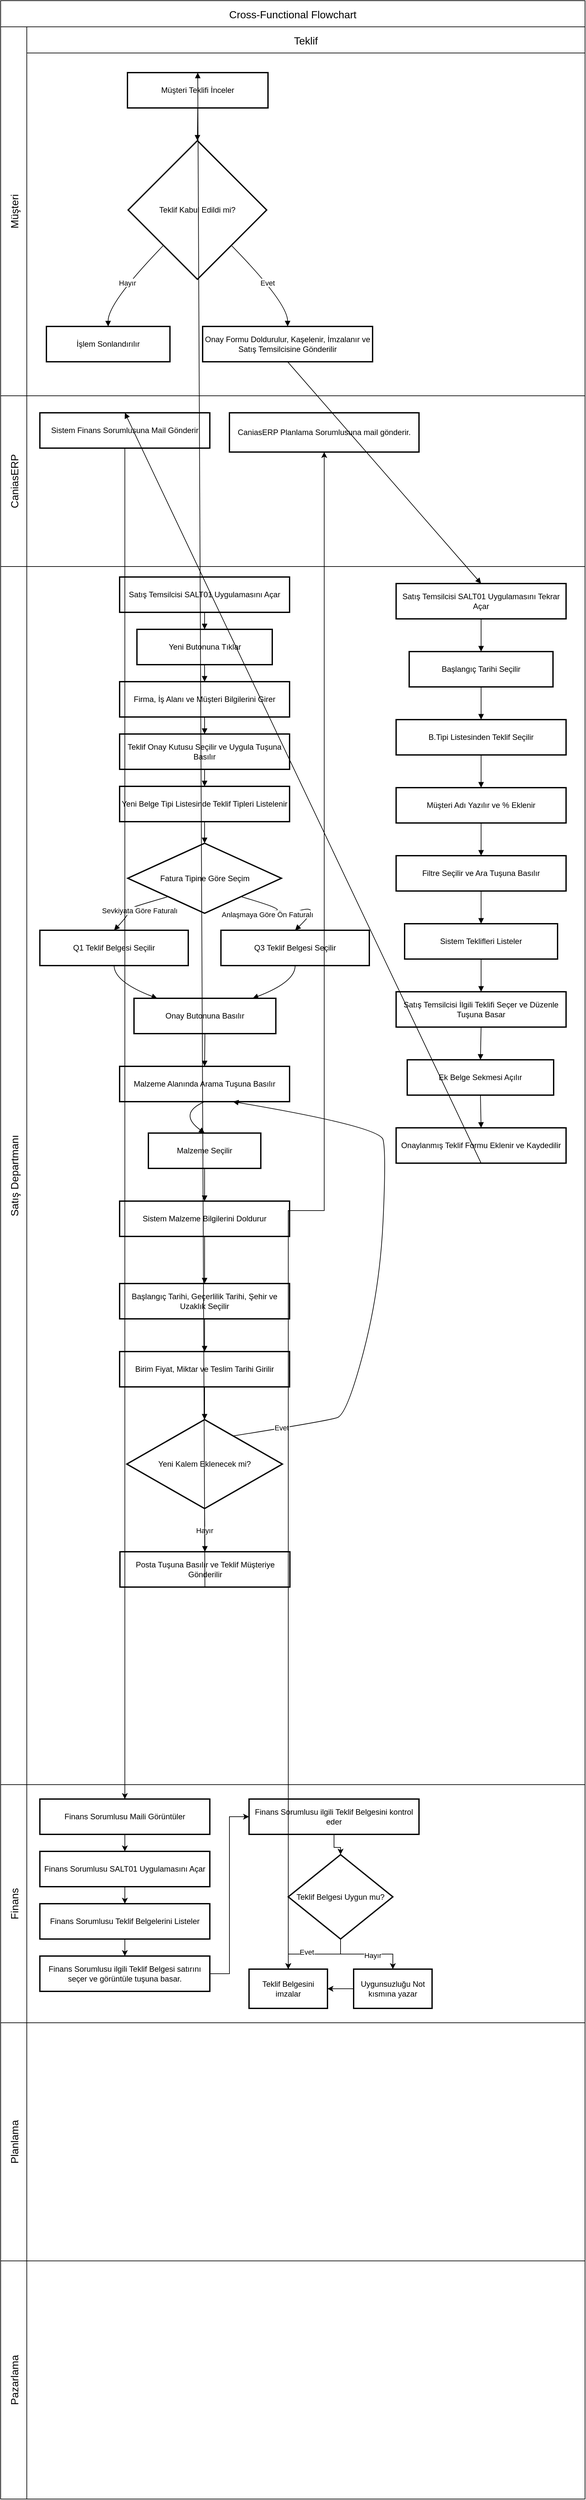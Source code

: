 <mxfile version="26.1.1">
  <diagram id="kgpKYQtTHZ0yAKxKKP6v" name="Page-1">
    <mxGraphModel dx="2466" dy="1946" grid="1" gridSize="10" guides="1" tooltips="1" connect="1" arrows="1" fold="1" page="1" pageScale="1" pageWidth="850" pageHeight="1100" math="0" shadow="0">
      <root>
        <mxCell id="0" />
        <mxCell id="1" parent="0" />
        <mxCell id="Dh4gYRcK5bPacYSwWN8Z-62" value="Cross-Functional Flowchart" style="shape=table;childLayout=tableLayout;startSize=40;collapsible=0;recursiveResize=0;expand=0;fontSize=16;" vertex="1" parent="1">
          <mxGeometry x="540" y="210" width="894" height="3819" as="geometry" />
        </mxCell>
        <mxCell id="Dh4gYRcK5bPacYSwWN8Z-63" value="Müşteri" style="shape=tableRow;horizontal=0;swimlaneHead=0;swimlaneBody=0;top=0;left=0;strokeColor=inherit;bottom=0;right=0;dropTarget=0;fontStyle=0;fillColor=none;points=[[0,0.5],[1,0.5]];portConstraint=eastwest;startSize=40;collapsible=0;recursiveResize=0;expand=0;fontSize=16;" vertex="1" parent="Dh4gYRcK5bPacYSwWN8Z-62">
          <mxGeometry y="40" width="894" height="564" as="geometry" />
        </mxCell>
        <mxCell id="Dh4gYRcK5bPacYSwWN8Z-64" value="Teklif" style="swimlane;swimlaneHead=0;swimlaneBody=0;fontStyle=0;strokeColor=inherit;connectable=0;fillColor=none;startSize=40;collapsible=0;recursiveResize=0;expand=0;fontSize=16;" vertex="1" parent="Dh4gYRcK5bPacYSwWN8Z-63">
          <mxGeometry x="40" width="854" height="564" as="geometry">
            <mxRectangle width="854" height="564" as="alternateBounds" />
          </mxGeometry>
        </mxCell>
        <mxCell id="Dh4gYRcK5bPacYSwWN8Z-17" value="Müşteri Teklifi İnceler" style="whiteSpace=wrap;strokeWidth=2;" vertex="1" parent="Dh4gYRcK5bPacYSwWN8Z-64">
          <mxGeometry x="154" y="70" width="215" height="54" as="geometry" />
        </mxCell>
        <mxCell id="Dh4gYRcK5bPacYSwWN8Z-18" value="Teklif Kabul Edildi mi?" style="rhombus;strokeWidth=2;whiteSpace=wrap;" vertex="1" parent="Dh4gYRcK5bPacYSwWN8Z-64">
          <mxGeometry x="155" y="174" width="212" height="212" as="geometry" />
        </mxCell>
        <mxCell id="Dh4gYRcK5bPacYSwWN8Z-19" value="İşlem Sonlandırılır" style="whiteSpace=wrap;strokeWidth=2;" vertex="1" parent="Dh4gYRcK5bPacYSwWN8Z-64">
          <mxGeometry x="30" y="458" width="189" height="54" as="geometry" />
        </mxCell>
        <mxCell id="Dh4gYRcK5bPacYSwWN8Z-20" value="Onay Formu Doldurulur, Kaşelenir, İmzalanır ve Satış Temsilcisine Gönderilir" style="whiteSpace=wrap;strokeWidth=2;" vertex="1" parent="Dh4gYRcK5bPacYSwWN8Z-64">
          <mxGeometry x="269" y="458" width="260" height="54" as="geometry" />
        </mxCell>
        <mxCell id="Dh4gYRcK5bPacYSwWN8Z-49" value="" style="curved=1;startArrow=none;endArrow=block;exitX=0.5;exitY=1;entryX=0.5;entryY=0;rounded=0;" edge="1" parent="Dh4gYRcK5bPacYSwWN8Z-64" source="Dh4gYRcK5bPacYSwWN8Z-17" target="Dh4gYRcK5bPacYSwWN8Z-18">
          <mxGeometry relative="1" as="geometry">
            <Array as="points" />
          </mxGeometry>
        </mxCell>
        <mxCell id="Dh4gYRcK5bPacYSwWN8Z-50" value="Hayır" style="curved=1;startArrow=none;endArrow=block;exitX=0.02;exitY=1;entryX=0.5;entryY=-0.01;rounded=0;" edge="1" parent="Dh4gYRcK5bPacYSwWN8Z-64" source="Dh4gYRcK5bPacYSwWN8Z-18" target="Dh4gYRcK5bPacYSwWN8Z-19">
          <mxGeometry relative="1" as="geometry">
            <Array as="points">
              <mxPoint x="124" y="422" />
            </Array>
          </mxGeometry>
        </mxCell>
        <mxCell id="Dh4gYRcK5bPacYSwWN8Z-51" value="Evet" style="curved=1;startArrow=none;endArrow=block;exitX=0.98;exitY=1;entryX=0.5;entryY=-0.01;rounded=0;" edge="1" parent="Dh4gYRcK5bPacYSwWN8Z-64" source="Dh4gYRcK5bPacYSwWN8Z-18" target="Dh4gYRcK5bPacYSwWN8Z-20">
          <mxGeometry relative="1" as="geometry">
            <Array as="points">
              <mxPoint x="399" y="422" />
            </Array>
          </mxGeometry>
        </mxCell>
        <mxCell id="Dh4gYRcK5bPacYSwWN8Z-75" value="CaniasERP" style="shape=tableRow;horizontal=0;swimlaneHead=0;swimlaneBody=0;top=0;left=0;strokeColor=inherit;bottom=0;right=0;dropTarget=0;fontStyle=0;fillColor=none;points=[[0,0.5],[1,0.5]];portConstraint=eastwest;startSize=40;collapsible=0;recursiveResize=0;expand=0;fontSize=16;" vertex="1" parent="Dh4gYRcK5bPacYSwWN8Z-62">
          <mxGeometry y="604" width="894" height="261" as="geometry" />
        </mxCell>
        <mxCell id="Dh4gYRcK5bPacYSwWN8Z-76" style="swimlane;swimlaneHead=0;swimlaneBody=0;fontStyle=0;connectable=0;strokeColor=inherit;fillColor=none;startSize=0;collapsible=0;recursiveResize=0;expand=0;fontSize=16;" vertex="1" parent="Dh4gYRcK5bPacYSwWN8Z-75">
          <mxGeometry x="40" width="854" height="261" as="geometry">
            <mxRectangle width="854" height="261" as="alternateBounds" />
          </mxGeometry>
        </mxCell>
        <mxCell id="Dh4gYRcK5bPacYSwWN8Z-30" value="Sistem Finans Sorumlusuna Mail Gönderir" style="whiteSpace=wrap;strokeWidth=2;" vertex="1" parent="Dh4gYRcK5bPacYSwWN8Z-76">
          <mxGeometry x="20" y="26" width="260" height="54" as="geometry" />
        </mxCell>
        <mxCell id="Dh4gYRcK5bPacYSwWN8Z-107" value="CaniasERP Planlama Sorumlusuna mail gönderir." style="whiteSpace=wrap;html=1;strokeWidth=2;" vertex="1" parent="Dh4gYRcK5bPacYSwWN8Z-76">
          <mxGeometry x="310" y="26" width="290" height="60" as="geometry" />
        </mxCell>
        <mxCell id="Dh4gYRcK5bPacYSwWN8Z-67" value="Satış Departmanı" style="shape=tableRow;horizontal=0;swimlaneHead=0;swimlaneBody=0;top=0;left=0;strokeColor=inherit;bottom=0;right=0;dropTarget=0;fontStyle=0;fillColor=none;points=[[0,0.5],[1,0.5]];portConstraint=eastwest;startSize=40;collapsible=0;recursiveResize=0;expand=0;fontSize=16;" vertex="1" parent="Dh4gYRcK5bPacYSwWN8Z-62">
          <mxGeometry y="865" width="894" height="1862" as="geometry" />
        </mxCell>
        <mxCell id="Dh4gYRcK5bPacYSwWN8Z-68" value="" style="swimlane;swimlaneHead=0;swimlaneBody=0;fontStyle=0;connectable=0;strokeColor=inherit;fillColor=none;startSize=0;collapsible=0;recursiveResize=0;expand=0;fontSize=16;" vertex="1" parent="Dh4gYRcK5bPacYSwWN8Z-67">
          <mxGeometry x="40" width="854" height="1862" as="geometry">
            <mxRectangle width="854" height="1862" as="alternateBounds" />
          </mxGeometry>
        </mxCell>
        <mxCell id="Dh4gYRcK5bPacYSwWN8Z-1" value="Satış Temsilcisi SALT01 Uygulamasını Açar" style="whiteSpace=wrap;strokeWidth=2;" vertex="1" parent="Dh4gYRcK5bPacYSwWN8Z-68">
          <mxGeometry x="142" y="16" width="260" height="54" as="geometry" />
        </mxCell>
        <mxCell id="Dh4gYRcK5bPacYSwWN8Z-2" value="Yeni Butonuna Tıklar" style="whiteSpace=wrap;strokeWidth=2;" vertex="1" parent="Dh4gYRcK5bPacYSwWN8Z-68">
          <mxGeometry x="168.5" y="96" width="207" height="54" as="geometry" />
        </mxCell>
        <mxCell id="Dh4gYRcK5bPacYSwWN8Z-31" value="" style="curved=1;startArrow=none;endArrow=block;exitX=0.5;exitY=1;entryX=0.5;entryY=0;rounded=0;" edge="1" parent="Dh4gYRcK5bPacYSwWN8Z-68" source="Dh4gYRcK5bPacYSwWN8Z-1" target="Dh4gYRcK5bPacYSwWN8Z-2">
          <mxGeometry relative="1" as="geometry">
            <Array as="points" />
          </mxGeometry>
        </mxCell>
        <mxCell id="Dh4gYRcK5bPacYSwWN8Z-3" value="Firma, İş Alanı ve Müşteri Bilgilerini Girer" style="whiteSpace=wrap;strokeWidth=2;" vertex="1" parent="Dh4gYRcK5bPacYSwWN8Z-68">
          <mxGeometry x="142" y="176" width="260" height="54" as="geometry" />
        </mxCell>
        <mxCell id="Dh4gYRcK5bPacYSwWN8Z-32" value="" style="curved=1;startArrow=none;endArrow=block;exitX=0.5;exitY=1;entryX=0.5;entryY=0;rounded=0;" edge="1" parent="Dh4gYRcK5bPacYSwWN8Z-68" source="Dh4gYRcK5bPacYSwWN8Z-2" target="Dh4gYRcK5bPacYSwWN8Z-3">
          <mxGeometry relative="1" as="geometry">
            <Array as="points" />
          </mxGeometry>
        </mxCell>
        <mxCell id="Dh4gYRcK5bPacYSwWN8Z-4" value="Teklif Onay Kutusu Seçilir ve Uygula Tuşuna Basılır" style="whiteSpace=wrap;strokeWidth=2;" vertex="1" parent="Dh4gYRcK5bPacYSwWN8Z-68">
          <mxGeometry x="142" y="256" width="260" height="54" as="geometry" />
        </mxCell>
        <mxCell id="Dh4gYRcK5bPacYSwWN8Z-33" value="" style="curved=1;startArrow=none;endArrow=block;exitX=0.5;exitY=1;entryX=0.5;entryY=0;rounded=0;" edge="1" parent="Dh4gYRcK5bPacYSwWN8Z-68" source="Dh4gYRcK5bPacYSwWN8Z-3" target="Dh4gYRcK5bPacYSwWN8Z-4">
          <mxGeometry relative="1" as="geometry">
            <Array as="points" />
          </mxGeometry>
        </mxCell>
        <mxCell id="Dh4gYRcK5bPacYSwWN8Z-5" value="Yeni Belge Tipi Listesinde Teklif Tipleri Listelenir" style="whiteSpace=wrap;strokeWidth=2;" vertex="1" parent="Dh4gYRcK5bPacYSwWN8Z-68">
          <mxGeometry x="142" y="336" width="260" height="54" as="geometry" />
        </mxCell>
        <mxCell id="Dh4gYRcK5bPacYSwWN8Z-34" value="" style="curved=1;startArrow=none;endArrow=block;exitX=0.5;exitY=1;entryX=0.5;entryY=0;rounded=0;" edge="1" parent="Dh4gYRcK5bPacYSwWN8Z-68" source="Dh4gYRcK5bPacYSwWN8Z-4" target="Dh4gYRcK5bPacYSwWN8Z-5">
          <mxGeometry relative="1" as="geometry">
            <Array as="points" />
          </mxGeometry>
        </mxCell>
        <mxCell id="Dh4gYRcK5bPacYSwWN8Z-6" value="Fatura Tipine Göre Seçim" style="rhombus;strokeWidth=2;whiteSpace=wrap;" vertex="1" parent="Dh4gYRcK5bPacYSwWN8Z-68">
          <mxGeometry x="154.5" y="423" width="235" height="107" as="geometry" />
        </mxCell>
        <mxCell id="Dh4gYRcK5bPacYSwWN8Z-35" value="" style="curved=1;startArrow=none;endArrow=block;exitX=0.5;exitY=1;entryX=0.5;entryY=0;rounded=0;" edge="1" parent="Dh4gYRcK5bPacYSwWN8Z-68" source="Dh4gYRcK5bPacYSwWN8Z-5" target="Dh4gYRcK5bPacYSwWN8Z-6">
          <mxGeometry relative="1" as="geometry">
            <Array as="points" />
          </mxGeometry>
        </mxCell>
        <mxCell id="Dh4gYRcK5bPacYSwWN8Z-7" value="Q1 Teklif Belgesi Seçilir" style="whiteSpace=wrap;strokeWidth=2;" vertex="1" parent="Dh4gYRcK5bPacYSwWN8Z-68">
          <mxGeometry x="20" y="556" width="227" height="54" as="geometry" />
        </mxCell>
        <mxCell id="Dh4gYRcK5bPacYSwWN8Z-8" value="Q3 Teklif Belgesi Seçilir" style="whiteSpace=wrap;strokeWidth=2;" vertex="1" parent="Dh4gYRcK5bPacYSwWN8Z-68">
          <mxGeometry x="297" y="556" width="227" height="54" as="geometry" />
        </mxCell>
        <mxCell id="Dh4gYRcK5bPacYSwWN8Z-9" value="Onay Butonuna Basılır" style="whiteSpace=wrap;strokeWidth=2;" vertex="1" parent="Dh4gYRcK5bPacYSwWN8Z-68">
          <mxGeometry x="164" y="660" width="217" height="54" as="geometry" />
        </mxCell>
        <mxCell id="Dh4gYRcK5bPacYSwWN8Z-10" value="Malzeme Alanında Arama Tuşuna Basılır" style="whiteSpace=wrap;strokeWidth=2;" vertex="1" parent="Dh4gYRcK5bPacYSwWN8Z-68">
          <mxGeometry x="142" y="764" width="260" height="54" as="geometry" />
        </mxCell>
        <mxCell id="Dh4gYRcK5bPacYSwWN8Z-38" value="" style="curved=1;startArrow=none;endArrow=block;exitX=0.5;exitY=1.01;entryX=0.17;entryY=0.01;rounded=0;" edge="1" parent="Dh4gYRcK5bPacYSwWN8Z-68" source="Dh4gYRcK5bPacYSwWN8Z-7" target="Dh4gYRcK5bPacYSwWN8Z-9">
          <mxGeometry relative="1" as="geometry">
            <Array as="points">
              <mxPoint x="134" y="635" />
            </Array>
          </mxGeometry>
        </mxCell>
        <mxCell id="Dh4gYRcK5bPacYSwWN8Z-39" value="" style="curved=1;startArrow=none;endArrow=block;exitX=0.5;exitY=1.01;entryX=0.83;entryY=0.01;rounded=0;" edge="1" parent="Dh4gYRcK5bPacYSwWN8Z-68" source="Dh4gYRcK5bPacYSwWN8Z-8" target="Dh4gYRcK5bPacYSwWN8Z-9">
          <mxGeometry relative="1" as="geometry">
            <Array as="points">
              <mxPoint x="411" y="635" />
            </Array>
          </mxGeometry>
        </mxCell>
        <mxCell id="Dh4gYRcK5bPacYSwWN8Z-40" value="" style="curved=1;startArrow=none;endArrow=block;exitX=0.5;exitY=1.01;entryX=0.5;entryY=0.01;rounded=0;" edge="1" parent="Dh4gYRcK5bPacYSwWN8Z-68" source="Dh4gYRcK5bPacYSwWN8Z-9" target="Dh4gYRcK5bPacYSwWN8Z-10">
          <mxGeometry relative="1" as="geometry">
            <Array as="points" />
          </mxGeometry>
        </mxCell>
        <mxCell id="Dh4gYRcK5bPacYSwWN8Z-36" value="Sevkiyata Göre Faturalı" style="curved=1;startArrow=none;endArrow=block;exitX=0.05;exitY=1;entryX=0.5;entryY=0.01;rounded=0;" edge="1" parent="Dh4gYRcK5bPacYSwWN8Z-68" source="Dh4gYRcK5bPacYSwWN8Z-6" target="Dh4gYRcK5bPacYSwWN8Z-7">
          <mxGeometry x="-0.301" y="8" relative="1" as="geometry">
            <Array as="points">
              <mxPoint x="142" y="526" />
              <mxPoint x="162" y="526" />
            </Array>
            <mxPoint x="1" as="offset" />
          </mxGeometry>
        </mxCell>
        <mxCell id="Dh4gYRcK5bPacYSwWN8Z-37" value="Anlaşmaya Göre Ön Faturalı" style="curved=1;startArrow=none;endArrow=block;exitX=0.95;exitY=1;entryX=0.5;entryY=0.01;rounded=0;" edge="1" parent="Dh4gYRcK5bPacYSwWN8Z-68" source="Dh4gYRcK5bPacYSwWN8Z-6" target="Dh4gYRcK5bPacYSwWN8Z-8">
          <mxGeometry relative="1" as="geometry">
            <Array as="points">
              <mxPoint x="402" y="526" />
              <mxPoint x="352" y="526" />
              <mxPoint x="382" y="536" />
              <mxPoint x="452" y="516" />
            </Array>
          </mxGeometry>
        </mxCell>
        <mxCell id="Dh4gYRcK5bPacYSwWN8Z-11" value="Malzeme Seçilir" style="whiteSpace=wrap;strokeWidth=2;" vertex="1" parent="Dh4gYRcK5bPacYSwWN8Z-68">
          <mxGeometry x="186" y="866" width="172" height="54" as="geometry" />
        </mxCell>
        <mxCell id="Dh4gYRcK5bPacYSwWN8Z-12" value="Sistem Malzeme Bilgilerini Doldurur" style="whiteSpace=wrap;strokeWidth=2;" vertex="1" parent="Dh4gYRcK5bPacYSwWN8Z-68">
          <mxGeometry x="142" y="970" width="260" height="54" as="geometry" />
        </mxCell>
        <mxCell id="Dh4gYRcK5bPacYSwWN8Z-13" value="Başlangıç Tarihi, Geçerlilik Tarihi, Şehir ve Uzaklık Seçilir" style="whiteSpace=wrap;strokeWidth=2;" vertex="1" parent="Dh4gYRcK5bPacYSwWN8Z-68">
          <mxGeometry x="142" y="1096" width="260" height="54" as="geometry" />
        </mxCell>
        <mxCell id="Dh4gYRcK5bPacYSwWN8Z-14" value="Birim Fiyat, Miktar ve Teslim Tarihi Girilir" style="whiteSpace=wrap;strokeWidth=2;" vertex="1" parent="Dh4gYRcK5bPacYSwWN8Z-68">
          <mxGeometry x="142" y="1200" width="260" height="54" as="geometry" />
        </mxCell>
        <mxCell id="Dh4gYRcK5bPacYSwWN8Z-15" value="Yeni Kalem Eklenecek mi?" style="rhombus;strokeWidth=2;whiteSpace=wrap;" vertex="1" parent="Dh4gYRcK5bPacYSwWN8Z-68">
          <mxGeometry x="153" y="1304" width="238" height="136" as="geometry" />
        </mxCell>
        <mxCell id="Dh4gYRcK5bPacYSwWN8Z-16" value="Posta Tuşuna Basılır ve Teklif Müşteriye Gönderilir" style="whiteSpace=wrap;strokeWidth=2;" vertex="1" parent="Dh4gYRcK5bPacYSwWN8Z-68">
          <mxGeometry x="142.5" y="1506" width="260" height="54" as="geometry" />
        </mxCell>
        <mxCell id="Dh4gYRcK5bPacYSwWN8Z-42" value="" style="curved=1;startArrow=none;endArrow=block;exitX=0.5;exitY=1.01;entryX=0.5;entryY=0.01;rounded=0;" edge="1" parent="Dh4gYRcK5bPacYSwWN8Z-68" source="Dh4gYRcK5bPacYSwWN8Z-11" target="Dh4gYRcK5bPacYSwWN8Z-12">
          <mxGeometry relative="1" as="geometry">
            <Array as="points" />
          </mxGeometry>
        </mxCell>
        <mxCell id="Dh4gYRcK5bPacYSwWN8Z-43" value="" style="curved=1;startArrow=none;endArrow=block;exitX=0.5;exitY=1.01;entryX=0.5;entryY=0.01;rounded=0;" edge="1" parent="Dh4gYRcK5bPacYSwWN8Z-68" source="Dh4gYRcK5bPacYSwWN8Z-12" target="Dh4gYRcK5bPacYSwWN8Z-13">
          <mxGeometry relative="1" as="geometry">
            <Array as="points" />
          </mxGeometry>
        </mxCell>
        <mxCell id="Dh4gYRcK5bPacYSwWN8Z-44" value="" style="curved=1;startArrow=none;endArrow=block;exitX=0.5;exitY=1.01;entryX=0.5;entryY=0.01;rounded=0;" edge="1" parent="Dh4gYRcK5bPacYSwWN8Z-68" source="Dh4gYRcK5bPacYSwWN8Z-13" target="Dh4gYRcK5bPacYSwWN8Z-14">
          <mxGeometry relative="1" as="geometry">
            <Array as="points" />
          </mxGeometry>
        </mxCell>
        <mxCell id="Dh4gYRcK5bPacYSwWN8Z-45" value="" style="curved=1;startArrow=none;endArrow=block;exitX=0.5;exitY=1.01;entryX=0.5;entryY=0;rounded=0;entryDx=0;entryDy=0;" edge="1" parent="Dh4gYRcK5bPacYSwWN8Z-68" source="Dh4gYRcK5bPacYSwWN8Z-14" target="Dh4gYRcK5bPacYSwWN8Z-15">
          <mxGeometry relative="1" as="geometry">
            <Array as="points">
              <mxPoint x="272" y="1279" />
            </Array>
          </mxGeometry>
        </mxCell>
        <mxCell id="Dh4gYRcK5bPacYSwWN8Z-47" value="Hayır" style="curved=1;startArrow=none;endArrow=block;exitX=0.5;exitY=1;entryX=0.5;entryY=0;rounded=0;" edge="1" parent="Dh4gYRcK5bPacYSwWN8Z-68" source="Dh4gYRcK5bPacYSwWN8Z-15" target="Dh4gYRcK5bPacYSwWN8Z-16">
          <mxGeometry relative="1" as="geometry">
            <Array as="points" />
          </mxGeometry>
        </mxCell>
        <mxCell id="Dh4gYRcK5bPacYSwWN8Z-41" value="" style="curved=1;startArrow=none;endArrow=block;exitX=0.5;exitY=1;entryX=0.5;entryY=0.01;rounded=0;exitDx=0;exitDy=0;" edge="1" parent="Dh4gYRcK5bPacYSwWN8Z-68" source="Dh4gYRcK5bPacYSwWN8Z-10" target="Dh4gYRcK5bPacYSwWN8Z-11">
          <mxGeometry relative="1" as="geometry">
            <Array as="points">
              <mxPoint x="231" y="836" />
            </Array>
          </mxGeometry>
        </mxCell>
        <mxCell id="Dh4gYRcK5bPacYSwWN8Z-46" value="Evet" style="curved=1;startArrow=none;endArrow=block;exitX=0.79;exitY=0;entryX=0.67;entryY=1.01;rounded=0;" edge="1" parent="Dh4gYRcK5bPacYSwWN8Z-68" source="Dh4gYRcK5bPacYSwWN8Z-15" target="Dh4gYRcK5bPacYSwWN8Z-10">
          <mxGeometry x="-0.823" y="1" relative="1" as="geometry">
            <Array as="points">
              <mxPoint x="460" y="1306" />
              <mxPoint x="490" y="1296" />
              <mxPoint x="540" y="1106" />
              <mxPoint x="550" y="896" />
              <mxPoint x="540" y="856" />
            </Array>
            <mxPoint as="offset" />
          </mxGeometry>
        </mxCell>
        <mxCell id="Dh4gYRcK5bPacYSwWN8Z-21" value="Satış Temsilcisi SALT01 Uygulamasını Tekrar Açar" style="whiteSpace=wrap;strokeWidth=2;" vertex="1" parent="Dh4gYRcK5bPacYSwWN8Z-68">
          <mxGeometry x="565" y="26" width="260" height="54" as="geometry" />
        </mxCell>
        <mxCell id="Dh4gYRcK5bPacYSwWN8Z-22" value="Başlangıç Tarihi Seçilir" style="whiteSpace=wrap;strokeWidth=2;" vertex="1" parent="Dh4gYRcK5bPacYSwWN8Z-68">
          <mxGeometry x="585" y="130" width="220" height="54" as="geometry" />
        </mxCell>
        <mxCell id="Dh4gYRcK5bPacYSwWN8Z-23" value="B.Tipi Listesinden Teklif Seçilir" style="whiteSpace=wrap;strokeWidth=2;" vertex="1" parent="Dh4gYRcK5bPacYSwWN8Z-68">
          <mxGeometry x="565" y="234" width="260" height="54" as="geometry" />
        </mxCell>
        <mxCell id="Dh4gYRcK5bPacYSwWN8Z-24" value="Müşteri Adı Yazılır ve % Eklenir" style="whiteSpace=wrap;strokeWidth=2;" vertex="1" parent="Dh4gYRcK5bPacYSwWN8Z-68">
          <mxGeometry x="565" y="338" width="260" height="54" as="geometry" />
        </mxCell>
        <mxCell id="Dh4gYRcK5bPacYSwWN8Z-25" value="Filtre Seçilir ve Ara Tuşuna Basılır" style="whiteSpace=wrap;strokeWidth=2;" vertex="1" parent="Dh4gYRcK5bPacYSwWN8Z-68">
          <mxGeometry x="565" y="442" width="260" height="54" as="geometry" />
        </mxCell>
        <mxCell id="Dh4gYRcK5bPacYSwWN8Z-26" value="Sistem Teklifleri Listeler" style="whiteSpace=wrap;strokeWidth=2;" vertex="1" parent="Dh4gYRcK5bPacYSwWN8Z-68">
          <mxGeometry x="578" y="546" width="234" height="54" as="geometry" />
        </mxCell>
        <mxCell id="Dh4gYRcK5bPacYSwWN8Z-27" value="Satış Temsilcisi İlgili Teklifi Seçer ve Düzenle Tuşuna Basar" style="whiteSpace=wrap;strokeWidth=2;" vertex="1" parent="Dh4gYRcK5bPacYSwWN8Z-68">
          <mxGeometry x="565" y="650" width="260" height="54" as="geometry" />
        </mxCell>
        <mxCell id="Dh4gYRcK5bPacYSwWN8Z-28" value="Ek Belge Sekmesi Açılır" style="whiteSpace=wrap;strokeWidth=2;" vertex="1" parent="Dh4gYRcK5bPacYSwWN8Z-68">
          <mxGeometry x="582" y="754" width="224" height="54" as="geometry" />
        </mxCell>
        <mxCell id="Dh4gYRcK5bPacYSwWN8Z-29" value="Onaylanmış Teklif Formu Eklenir ve Kaydedilir" style="whiteSpace=wrap;strokeWidth=2;" vertex="1" parent="Dh4gYRcK5bPacYSwWN8Z-68">
          <mxGeometry x="565" y="858" width="260" height="54" as="geometry" />
        </mxCell>
        <mxCell id="Dh4gYRcK5bPacYSwWN8Z-53" value="" style="curved=1;startArrow=none;endArrow=block;exitX=0.5;exitY=0.99;entryX=0.5;entryY=-0.01;rounded=0;" edge="1" parent="Dh4gYRcK5bPacYSwWN8Z-68" source="Dh4gYRcK5bPacYSwWN8Z-21" target="Dh4gYRcK5bPacYSwWN8Z-22">
          <mxGeometry relative="1" as="geometry">
            <Array as="points" />
          </mxGeometry>
        </mxCell>
        <mxCell id="Dh4gYRcK5bPacYSwWN8Z-54" value="" style="curved=1;startArrow=none;endArrow=block;exitX=0.5;exitY=0.99;entryX=0.5;entryY=-0.01;rounded=0;" edge="1" parent="Dh4gYRcK5bPacYSwWN8Z-68" source="Dh4gYRcK5bPacYSwWN8Z-22" target="Dh4gYRcK5bPacYSwWN8Z-23">
          <mxGeometry relative="1" as="geometry">
            <Array as="points" />
          </mxGeometry>
        </mxCell>
        <mxCell id="Dh4gYRcK5bPacYSwWN8Z-55" value="" style="curved=1;startArrow=none;endArrow=block;exitX=0.5;exitY=0.99;entryX=0.5;entryY=-0.01;rounded=0;" edge="1" parent="Dh4gYRcK5bPacYSwWN8Z-68" source="Dh4gYRcK5bPacYSwWN8Z-23" target="Dh4gYRcK5bPacYSwWN8Z-24">
          <mxGeometry relative="1" as="geometry">
            <Array as="points" />
          </mxGeometry>
        </mxCell>
        <mxCell id="Dh4gYRcK5bPacYSwWN8Z-56" value="" style="curved=1;startArrow=none;endArrow=block;exitX=0.5;exitY=0.99;entryX=0.5;entryY=-0.01;rounded=0;" edge="1" parent="Dh4gYRcK5bPacYSwWN8Z-68" source="Dh4gYRcK5bPacYSwWN8Z-24" target="Dh4gYRcK5bPacYSwWN8Z-25">
          <mxGeometry relative="1" as="geometry">
            <Array as="points" />
          </mxGeometry>
        </mxCell>
        <mxCell id="Dh4gYRcK5bPacYSwWN8Z-57" value="" style="curved=1;startArrow=none;endArrow=block;exitX=0.5;exitY=0.99;entryX=0.5;entryY=-0.01;rounded=0;" edge="1" parent="Dh4gYRcK5bPacYSwWN8Z-68" source="Dh4gYRcK5bPacYSwWN8Z-25" target="Dh4gYRcK5bPacYSwWN8Z-26">
          <mxGeometry relative="1" as="geometry">
            <Array as="points" />
          </mxGeometry>
        </mxCell>
        <mxCell id="Dh4gYRcK5bPacYSwWN8Z-58" value="" style="curved=1;startArrow=none;endArrow=block;exitX=0.5;exitY=0.99;entryX=0.5;entryY=-0.01;rounded=0;" edge="1" parent="Dh4gYRcK5bPacYSwWN8Z-68" source="Dh4gYRcK5bPacYSwWN8Z-26" target="Dh4gYRcK5bPacYSwWN8Z-27">
          <mxGeometry relative="1" as="geometry">
            <Array as="points" />
          </mxGeometry>
        </mxCell>
        <mxCell id="Dh4gYRcK5bPacYSwWN8Z-59" value="" style="curved=1;startArrow=none;endArrow=block;exitX=0.5;exitY=0.99;entryX=0.5;entryY=-0.01;rounded=0;" edge="1" parent="Dh4gYRcK5bPacYSwWN8Z-68" source="Dh4gYRcK5bPacYSwWN8Z-27" target="Dh4gYRcK5bPacYSwWN8Z-28">
          <mxGeometry relative="1" as="geometry">
            <Array as="points" />
          </mxGeometry>
        </mxCell>
        <mxCell id="Dh4gYRcK5bPacYSwWN8Z-60" value="" style="curved=1;startArrow=none;endArrow=block;exitX=0.5;exitY=0.99;entryX=0.5;entryY=-0.01;rounded=0;" edge="1" parent="Dh4gYRcK5bPacYSwWN8Z-68" source="Dh4gYRcK5bPacYSwWN8Z-28" target="Dh4gYRcK5bPacYSwWN8Z-29">
          <mxGeometry relative="1" as="geometry">
            <Array as="points" />
          </mxGeometry>
        </mxCell>
        <mxCell id="Dh4gYRcK5bPacYSwWN8Z-71" value="Finans" style="shape=tableRow;horizontal=0;swimlaneHead=0;swimlaneBody=0;top=0;left=0;strokeColor=inherit;bottom=0;right=0;dropTarget=0;fontStyle=0;fillColor=none;points=[[0,0.5],[1,0.5]];portConstraint=eastwest;startSize=40;collapsible=0;recursiveResize=0;expand=0;fontSize=16;" vertex="1" parent="Dh4gYRcK5bPacYSwWN8Z-62">
          <mxGeometry y="2727" width="894" height="364" as="geometry" />
        </mxCell>
        <mxCell id="Dh4gYRcK5bPacYSwWN8Z-72" value="" style="swimlane;swimlaneHead=0;swimlaneBody=0;fontStyle=0;connectable=0;strokeColor=inherit;fillColor=none;startSize=0;collapsible=0;recursiveResize=0;expand=0;fontSize=16;" vertex="1" parent="Dh4gYRcK5bPacYSwWN8Z-71">
          <mxGeometry x="40" width="854" height="364" as="geometry">
            <mxRectangle width="854" height="364" as="alternateBounds" />
          </mxGeometry>
        </mxCell>
        <mxCell id="Dh4gYRcK5bPacYSwWN8Z-90" style="edgeStyle=orthogonalEdgeStyle;rounded=0;orthogonalLoop=1;jettySize=auto;html=1;entryX=0.5;entryY=0;entryDx=0;entryDy=0;" edge="1" parent="Dh4gYRcK5bPacYSwWN8Z-72" source="Dh4gYRcK5bPacYSwWN8Z-87" target="Dh4gYRcK5bPacYSwWN8Z-89">
          <mxGeometry relative="1" as="geometry" />
        </mxCell>
        <mxCell id="Dh4gYRcK5bPacYSwWN8Z-87" value="Finans Sorumlusu Maili Görüntüler" style="whiteSpace=wrap;strokeWidth=2;" vertex="1" parent="Dh4gYRcK5bPacYSwWN8Z-72">
          <mxGeometry x="20" y="22" width="260" height="54" as="geometry" />
        </mxCell>
        <mxCell id="Dh4gYRcK5bPacYSwWN8Z-92" value="" style="edgeStyle=orthogonalEdgeStyle;rounded=0;orthogonalLoop=1;jettySize=auto;html=1;" edge="1" parent="Dh4gYRcK5bPacYSwWN8Z-72" source="Dh4gYRcK5bPacYSwWN8Z-89" target="Dh4gYRcK5bPacYSwWN8Z-91">
          <mxGeometry relative="1" as="geometry" />
        </mxCell>
        <mxCell id="Dh4gYRcK5bPacYSwWN8Z-89" value="Finans Sorumlusu SALT01 Uygulamasını Açar" style="whiteSpace=wrap;strokeWidth=2;" vertex="1" parent="Dh4gYRcK5bPacYSwWN8Z-72">
          <mxGeometry x="20" y="102" width="260" height="54" as="geometry" />
        </mxCell>
        <mxCell id="Dh4gYRcK5bPacYSwWN8Z-94" value="" style="edgeStyle=orthogonalEdgeStyle;rounded=0;orthogonalLoop=1;jettySize=auto;html=1;" edge="1" parent="Dh4gYRcK5bPacYSwWN8Z-72" source="Dh4gYRcK5bPacYSwWN8Z-91" target="Dh4gYRcK5bPacYSwWN8Z-93">
          <mxGeometry relative="1" as="geometry" />
        </mxCell>
        <mxCell id="Dh4gYRcK5bPacYSwWN8Z-91" value="Finans Sorumlusu Teklif Belgelerini Listeler" style="whiteSpace=wrap;strokeWidth=2;" vertex="1" parent="Dh4gYRcK5bPacYSwWN8Z-72">
          <mxGeometry x="20" y="182" width="260" height="54" as="geometry" />
        </mxCell>
        <mxCell id="Dh4gYRcK5bPacYSwWN8Z-96" value="" style="edgeStyle=orthogonalEdgeStyle;rounded=0;orthogonalLoop=1;jettySize=auto;html=1;entryX=0;entryY=0.5;entryDx=0;entryDy=0;" edge="1" parent="Dh4gYRcK5bPacYSwWN8Z-72" source="Dh4gYRcK5bPacYSwWN8Z-93" target="Dh4gYRcK5bPacYSwWN8Z-95">
          <mxGeometry relative="1" as="geometry" />
        </mxCell>
        <mxCell id="Dh4gYRcK5bPacYSwWN8Z-93" value="Finans Sorumlusu ilgili Teklif Belgesi satırını seçer ve görüntüle tuşuna basar." style="whiteSpace=wrap;strokeWidth=2;" vertex="1" parent="Dh4gYRcK5bPacYSwWN8Z-72">
          <mxGeometry x="20" y="262" width="260" height="54" as="geometry" />
        </mxCell>
        <mxCell id="Dh4gYRcK5bPacYSwWN8Z-98" value="" style="edgeStyle=orthogonalEdgeStyle;rounded=0;orthogonalLoop=1;jettySize=auto;html=1;" edge="1" parent="Dh4gYRcK5bPacYSwWN8Z-72" source="Dh4gYRcK5bPacYSwWN8Z-95" target="Dh4gYRcK5bPacYSwWN8Z-97">
          <mxGeometry relative="1" as="geometry" />
        </mxCell>
        <mxCell id="Dh4gYRcK5bPacYSwWN8Z-95" value="Finans Sorumlusu ilgili Teklif Belgesini kontrol eder" style="whiteSpace=wrap;strokeWidth=2;" vertex="1" parent="Dh4gYRcK5bPacYSwWN8Z-72">
          <mxGeometry x="340" y="22" width="260" height="54" as="geometry" />
        </mxCell>
        <mxCell id="Dh4gYRcK5bPacYSwWN8Z-100" value="" style="edgeStyle=orthogonalEdgeStyle;rounded=0;orthogonalLoop=1;jettySize=auto;html=1;" edge="1" parent="Dh4gYRcK5bPacYSwWN8Z-72" source="Dh4gYRcK5bPacYSwWN8Z-97" target="Dh4gYRcK5bPacYSwWN8Z-99">
          <mxGeometry relative="1" as="geometry" />
        </mxCell>
        <mxCell id="Dh4gYRcK5bPacYSwWN8Z-101" value="" style="edgeStyle=orthogonalEdgeStyle;rounded=0;orthogonalLoop=1;jettySize=auto;html=1;" edge="1" parent="Dh4gYRcK5bPacYSwWN8Z-72" source="Dh4gYRcK5bPacYSwWN8Z-97" target="Dh4gYRcK5bPacYSwWN8Z-99">
          <mxGeometry relative="1" as="geometry" />
        </mxCell>
        <mxCell id="Dh4gYRcK5bPacYSwWN8Z-105" value="Evet" style="edgeLabel;html=1;align=center;verticalAlign=middle;resizable=0;points=[];" vertex="1" connectable="0" parent="Dh4gYRcK5bPacYSwWN8Z-101">
          <mxGeometry x="0.187" y="-3" relative="1" as="geometry">
            <mxPoint as="offset" />
          </mxGeometry>
        </mxCell>
        <mxCell id="Dh4gYRcK5bPacYSwWN8Z-103" value="" style="edgeStyle=orthogonalEdgeStyle;rounded=0;orthogonalLoop=1;jettySize=auto;html=1;" edge="1" parent="Dh4gYRcK5bPacYSwWN8Z-72" source="Dh4gYRcK5bPacYSwWN8Z-97" target="Dh4gYRcK5bPacYSwWN8Z-102">
          <mxGeometry relative="1" as="geometry" />
        </mxCell>
        <mxCell id="Dh4gYRcK5bPacYSwWN8Z-106" value="Hayır" style="edgeLabel;html=1;align=center;verticalAlign=middle;resizable=0;points=[];" vertex="1" connectable="0" parent="Dh4gYRcK5bPacYSwWN8Z-103">
          <mxGeometry x="0.321" y="-2" relative="1" as="geometry">
            <mxPoint x="-11" as="offset" />
          </mxGeometry>
        </mxCell>
        <mxCell id="Dh4gYRcK5bPacYSwWN8Z-97" value="Teklif Belgesi Uygun mu?" style="rhombus;whiteSpace=wrap;html=1;strokeWidth=2;" vertex="1" parent="Dh4gYRcK5bPacYSwWN8Z-72">
          <mxGeometry x="400" y="107" width="160" height="129" as="geometry" />
        </mxCell>
        <mxCell id="Dh4gYRcK5bPacYSwWN8Z-99" value="Teklif Belgesini imzalar" style="whiteSpace=wrap;html=1;strokeWidth=2;" vertex="1" parent="Dh4gYRcK5bPacYSwWN8Z-72">
          <mxGeometry x="340" y="282" width="120" height="60" as="geometry" />
        </mxCell>
        <mxCell id="Dh4gYRcK5bPacYSwWN8Z-104" style="edgeStyle=orthogonalEdgeStyle;rounded=0;orthogonalLoop=1;jettySize=auto;html=1;entryX=1;entryY=0.5;entryDx=0;entryDy=0;" edge="1" parent="Dh4gYRcK5bPacYSwWN8Z-72" source="Dh4gYRcK5bPacYSwWN8Z-102" target="Dh4gYRcK5bPacYSwWN8Z-99">
          <mxGeometry relative="1" as="geometry" />
        </mxCell>
        <mxCell id="Dh4gYRcK5bPacYSwWN8Z-102" value="Uygunsuzluğu Not kısmına yazar" style="whiteSpace=wrap;html=1;strokeWidth=2;" vertex="1" parent="Dh4gYRcK5bPacYSwWN8Z-72">
          <mxGeometry x="500" y="282" width="120" height="60" as="geometry" />
        </mxCell>
        <mxCell id="Dh4gYRcK5bPacYSwWN8Z-79" value="Planlama" style="shape=tableRow;horizontal=0;swimlaneHead=0;swimlaneBody=0;top=0;left=0;strokeColor=inherit;bottom=0;right=0;dropTarget=0;fontStyle=0;fillColor=none;points=[[0,0.5],[1,0.5]];portConstraint=eastwest;startSize=40;collapsible=0;recursiveResize=0;expand=0;fontSize=16;" vertex="1" parent="Dh4gYRcK5bPacYSwWN8Z-62">
          <mxGeometry y="3091" width="894" height="364" as="geometry" />
        </mxCell>
        <mxCell id="Dh4gYRcK5bPacYSwWN8Z-80" style="swimlane;swimlaneHead=0;swimlaneBody=0;fontStyle=0;connectable=0;strokeColor=inherit;fillColor=none;startSize=0;collapsible=0;recursiveResize=0;expand=0;fontSize=16;" vertex="1" parent="Dh4gYRcK5bPacYSwWN8Z-79">
          <mxGeometry x="40" width="854" height="364" as="geometry">
            <mxRectangle width="854" height="364" as="alternateBounds" />
          </mxGeometry>
        </mxCell>
        <mxCell id="Dh4gYRcK5bPacYSwWN8Z-83" value="Pazarlama" style="shape=tableRow;horizontal=0;swimlaneHead=0;swimlaneBody=0;top=0;left=0;strokeColor=inherit;bottom=0;right=0;dropTarget=0;fontStyle=0;fillColor=none;points=[[0,0.5],[1,0.5]];portConstraint=eastwest;startSize=40;collapsible=0;recursiveResize=0;expand=0;fontSize=16;" vertex="1" parent="Dh4gYRcK5bPacYSwWN8Z-62">
          <mxGeometry y="3455" width="894" height="364" as="geometry" />
        </mxCell>
        <mxCell id="Dh4gYRcK5bPacYSwWN8Z-84" style="swimlane;swimlaneHead=0;swimlaneBody=0;fontStyle=0;connectable=0;strokeColor=inherit;fillColor=none;startSize=0;collapsible=0;recursiveResize=0;expand=0;fontSize=16;" vertex="1" parent="Dh4gYRcK5bPacYSwWN8Z-83">
          <mxGeometry x="40" width="854" height="364" as="geometry">
            <mxRectangle width="854" height="364" as="alternateBounds" />
          </mxGeometry>
        </mxCell>
        <mxCell id="Dh4gYRcK5bPacYSwWN8Z-48" value="" style="curved=1;startArrow=none;endArrow=block;exitX=0.5;exitY=1;entryX=0.5;entryY=0;rounded=0;" edge="1" parent="Dh4gYRcK5bPacYSwWN8Z-62" source="Dh4gYRcK5bPacYSwWN8Z-16" target="Dh4gYRcK5bPacYSwWN8Z-17">
          <mxGeometry relative="1" as="geometry">
            <Array as="points" />
          </mxGeometry>
        </mxCell>
        <mxCell id="Dh4gYRcK5bPacYSwWN8Z-52" value="" style="curved=1;startArrow=none;endArrow=block;exitX=0.5;exitY=0.99;entryX=0.5;entryY=-0.01;rounded=0;" edge="1" parent="Dh4gYRcK5bPacYSwWN8Z-62" source="Dh4gYRcK5bPacYSwWN8Z-20" target="Dh4gYRcK5bPacYSwWN8Z-21">
          <mxGeometry relative="1" as="geometry">
            <Array as="points" />
          </mxGeometry>
        </mxCell>
        <mxCell id="Dh4gYRcK5bPacYSwWN8Z-61" value="" style="curved=1;startArrow=none;endArrow=block;exitX=0.5;exitY=0.99;entryX=0.5;entryY=-0.01;rounded=0;" edge="1" parent="Dh4gYRcK5bPacYSwWN8Z-62" source="Dh4gYRcK5bPacYSwWN8Z-29" target="Dh4gYRcK5bPacYSwWN8Z-30">
          <mxGeometry relative="1" as="geometry">
            <Array as="points" />
          </mxGeometry>
        </mxCell>
        <mxCell id="Dh4gYRcK5bPacYSwWN8Z-88" value="" style="edgeStyle=orthogonalEdgeStyle;rounded=0;orthogonalLoop=1;jettySize=auto;html=1;" edge="1" parent="Dh4gYRcK5bPacYSwWN8Z-62" source="Dh4gYRcK5bPacYSwWN8Z-30" target="Dh4gYRcK5bPacYSwWN8Z-87">
          <mxGeometry relative="1" as="geometry" />
        </mxCell>
        <mxCell id="Dh4gYRcK5bPacYSwWN8Z-108" value="" style="edgeStyle=orthogonalEdgeStyle;rounded=0;orthogonalLoop=1;jettySize=auto;html=1;" edge="1" parent="Dh4gYRcK5bPacYSwWN8Z-62" source="Dh4gYRcK5bPacYSwWN8Z-99" target="Dh4gYRcK5bPacYSwWN8Z-107">
          <mxGeometry relative="1" as="geometry" />
        </mxCell>
      </root>
    </mxGraphModel>
  </diagram>
</mxfile>
